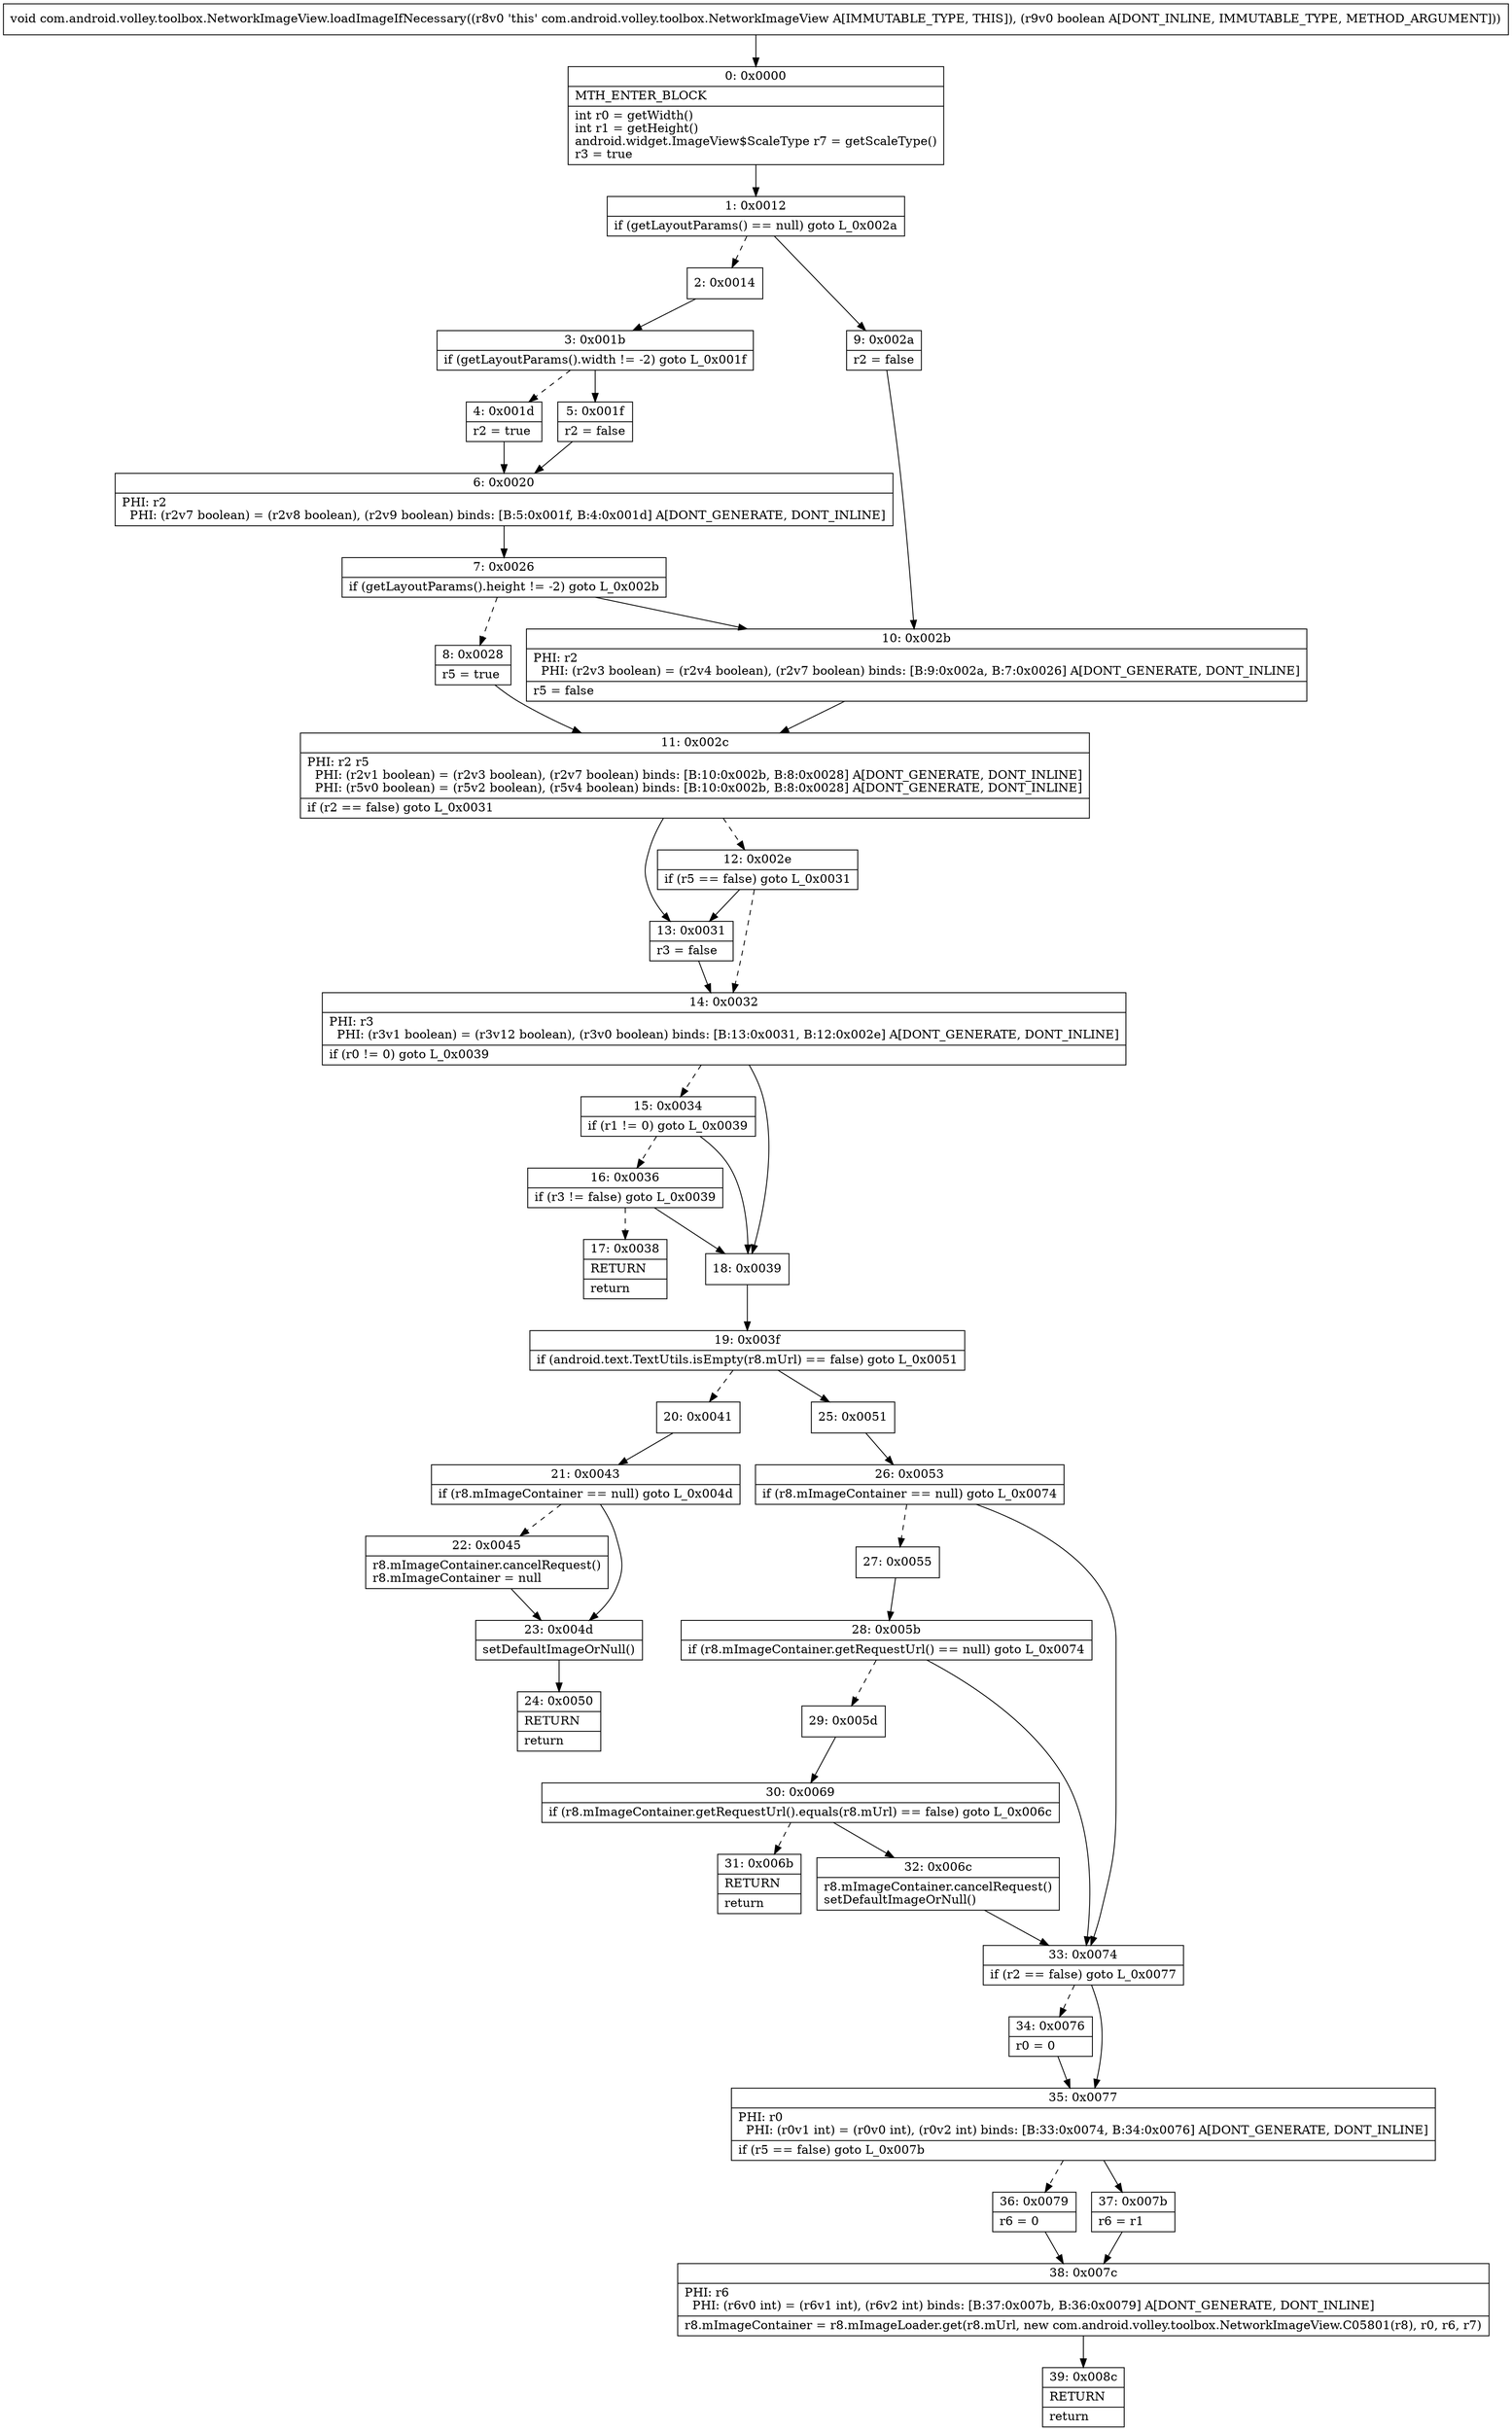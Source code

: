 digraph "CFG forcom.android.volley.toolbox.NetworkImageView.loadImageIfNecessary(Z)V" {
Node_0 [shape=record,label="{0\:\ 0x0000|MTH_ENTER_BLOCK\l|int r0 = getWidth()\lint r1 = getHeight()\landroid.widget.ImageView$ScaleType r7 = getScaleType()\lr3 = true\l}"];
Node_1 [shape=record,label="{1\:\ 0x0012|if (getLayoutParams() == null) goto L_0x002a\l}"];
Node_2 [shape=record,label="{2\:\ 0x0014}"];
Node_3 [shape=record,label="{3\:\ 0x001b|if (getLayoutParams().width != \-2) goto L_0x001f\l}"];
Node_4 [shape=record,label="{4\:\ 0x001d|r2 = true\l}"];
Node_5 [shape=record,label="{5\:\ 0x001f|r2 = false\l}"];
Node_6 [shape=record,label="{6\:\ 0x0020|PHI: r2 \l  PHI: (r2v7 boolean) = (r2v8 boolean), (r2v9 boolean) binds: [B:5:0x001f, B:4:0x001d] A[DONT_GENERATE, DONT_INLINE]\l}"];
Node_7 [shape=record,label="{7\:\ 0x0026|if (getLayoutParams().height != \-2) goto L_0x002b\l}"];
Node_8 [shape=record,label="{8\:\ 0x0028|r5 = true\l}"];
Node_9 [shape=record,label="{9\:\ 0x002a|r2 = false\l}"];
Node_10 [shape=record,label="{10\:\ 0x002b|PHI: r2 \l  PHI: (r2v3 boolean) = (r2v4 boolean), (r2v7 boolean) binds: [B:9:0x002a, B:7:0x0026] A[DONT_GENERATE, DONT_INLINE]\l|r5 = false\l}"];
Node_11 [shape=record,label="{11\:\ 0x002c|PHI: r2 r5 \l  PHI: (r2v1 boolean) = (r2v3 boolean), (r2v7 boolean) binds: [B:10:0x002b, B:8:0x0028] A[DONT_GENERATE, DONT_INLINE]\l  PHI: (r5v0 boolean) = (r5v2 boolean), (r5v4 boolean) binds: [B:10:0x002b, B:8:0x0028] A[DONT_GENERATE, DONT_INLINE]\l|if (r2 == false) goto L_0x0031\l}"];
Node_12 [shape=record,label="{12\:\ 0x002e|if (r5 == false) goto L_0x0031\l}"];
Node_13 [shape=record,label="{13\:\ 0x0031|r3 = false\l}"];
Node_14 [shape=record,label="{14\:\ 0x0032|PHI: r3 \l  PHI: (r3v1 boolean) = (r3v12 boolean), (r3v0 boolean) binds: [B:13:0x0031, B:12:0x002e] A[DONT_GENERATE, DONT_INLINE]\l|if (r0 != 0) goto L_0x0039\l}"];
Node_15 [shape=record,label="{15\:\ 0x0034|if (r1 != 0) goto L_0x0039\l}"];
Node_16 [shape=record,label="{16\:\ 0x0036|if (r3 != false) goto L_0x0039\l}"];
Node_17 [shape=record,label="{17\:\ 0x0038|RETURN\l|return\l}"];
Node_18 [shape=record,label="{18\:\ 0x0039}"];
Node_19 [shape=record,label="{19\:\ 0x003f|if (android.text.TextUtils.isEmpty(r8.mUrl) == false) goto L_0x0051\l}"];
Node_20 [shape=record,label="{20\:\ 0x0041}"];
Node_21 [shape=record,label="{21\:\ 0x0043|if (r8.mImageContainer == null) goto L_0x004d\l}"];
Node_22 [shape=record,label="{22\:\ 0x0045|r8.mImageContainer.cancelRequest()\lr8.mImageContainer = null\l}"];
Node_23 [shape=record,label="{23\:\ 0x004d|setDefaultImageOrNull()\l}"];
Node_24 [shape=record,label="{24\:\ 0x0050|RETURN\l|return\l}"];
Node_25 [shape=record,label="{25\:\ 0x0051}"];
Node_26 [shape=record,label="{26\:\ 0x0053|if (r8.mImageContainer == null) goto L_0x0074\l}"];
Node_27 [shape=record,label="{27\:\ 0x0055}"];
Node_28 [shape=record,label="{28\:\ 0x005b|if (r8.mImageContainer.getRequestUrl() == null) goto L_0x0074\l}"];
Node_29 [shape=record,label="{29\:\ 0x005d}"];
Node_30 [shape=record,label="{30\:\ 0x0069|if (r8.mImageContainer.getRequestUrl().equals(r8.mUrl) == false) goto L_0x006c\l}"];
Node_31 [shape=record,label="{31\:\ 0x006b|RETURN\l|return\l}"];
Node_32 [shape=record,label="{32\:\ 0x006c|r8.mImageContainer.cancelRequest()\lsetDefaultImageOrNull()\l}"];
Node_33 [shape=record,label="{33\:\ 0x0074|if (r2 == false) goto L_0x0077\l}"];
Node_34 [shape=record,label="{34\:\ 0x0076|r0 = 0\l}"];
Node_35 [shape=record,label="{35\:\ 0x0077|PHI: r0 \l  PHI: (r0v1 int) = (r0v0 int), (r0v2 int) binds: [B:33:0x0074, B:34:0x0076] A[DONT_GENERATE, DONT_INLINE]\l|if (r5 == false) goto L_0x007b\l}"];
Node_36 [shape=record,label="{36\:\ 0x0079|r6 = 0\l}"];
Node_37 [shape=record,label="{37\:\ 0x007b|r6 = r1\l}"];
Node_38 [shape=record,label="{38\:\ 0x007c|PHI: r6 \l  PHI: (r6v0 int) = (r6v1 int), (r6v2 int) binds: [B:37:0x007b, B:36:0x0079] A[DONT_GENERATE, DONT_INLINE]\l|r8.mImageContainer = r8.mImageLoader.get(r8.mUrl, new com.android.volley.toolbox.NetworkImageView.C05801(r8), r0, r6, r7)\l}"];
Node_39 [shape=record,label="{39\:\ 0x008c|RETURN\l|return\l}"];
MethodNode[shape=record,label="{void com.android.volley.toolbox.NetworkImageView.loadImageIfNecessary((r8v0 'this' com.android.volley.toolbox.NetworkImageView A[IMMUTABLE_TYPE, THIS]), (r9v0 boolean A[DONT_INLINE, IMMUTABLE_TYPE, METHOD_ARGUMENT])) }"];
MethodNode -> Node_0;
Node_0 -> Node_1;
Node_1 -> Node_2[style=dashed];
Node_1 -> Node_9;
Node_2 -> Node_3;
Node_3 -> Node_4[style=dashed];
Node_3 -> Node_5;
Node_4 -> Node_6;
Node_5 -> Node_6;
Node_6 -> Node_7;
Node_7 -> Node_8[style=dashed];
Node_7 -> Node_10;
Node_8 -> Node_11;
Node_9 -> Node_10;
Node_10 -> Node_11;
Node_11 -> Node_12[style=dashed];
Node_11 -> Node_13;
Node_12 -> Node_13;
Node_12 -> Node_14[style=dashed];
Node_13 -> Node_14;
Node_14 -> Node_15[style=dashed];
Node_14 -> Node_18;
Node_15 -> Node_16[style=dashed];
Node_15 -> Node_18;
Node_16 -> Node_17[style=dashed];
Node_16 -> Node_18;
Node_18 -> Node_19;
Node_19 -> Node_20[style=dashed];
Node_19 -> Node_25;
Node_20 -> Node_21;
Node_21 -> Node_22[style=dashed];
Node_21 -> Node_23;
Node_22 -> Node_23;
Node_23 -> Node_24;
Node_25 -> Node_26;
Node_26 -> Node_27[style=dashed];
Node_26 -> Node_33;
Node_27 -> Node_28;
Node_28 -> Node_29[style=dashed];
Node_28 -> Node_33;
Node_29 -> Node_30;
Node_30 -> Node_31[style=dashed];
Node_30 -> Node_32;
Node_32 -> Node_33;
Node_33 -> Node_34[style=dashed];
Node_33 -> Node_35;
Node_34 -> Node_35;
Node_35 -> Node_36[style=dashed];
Node_35 -> Node_37;
Node_36 -> Node_38;
Node_37 -> Node_38;
Node_38 -> Node_39;
}

